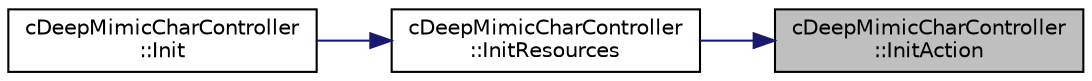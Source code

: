 digraph "cDeepMimicCharController::InitAction"
{
 // LATEX_PDF_SIZE
  edge [fontname="Helvetica",fontsize="10",labelfontname="Helvetica",labelfontsize="10"];
  node [fontname="Helvetica",fontsize="10",shape=record];
  rankdir="RL";
  Node1 [label="cDeepMimicCharController\l::InitAction",height=0.2,width=0.4,color="black", fillcolor="grey75", style="filled", fontcolor="black",tooltip=" "];
  Node1 -> Node2 [dir="back",color="midnightblue",fontsize="10",style="solid",fontname="Helvetica"];
  Node2 [label="cDeepMimicCharController\l::InitResources",height=0.2,width=0.4,color="black", fillcolor="white", style="filled",URL="$classc_deep_mimic_char_controller.html#a7bed5342963d0929537af54ba7e6a991",tooltip=" "];
  Node2 -> Node3 [dir="back",color="midnightblue",fontsize="10",style="solid",fontname="Helvetica"];
  Node3 [label="cDeepMimicCharController\l::Init",height=0.2,width=0.4,color="black", fillcolor="white", style="filled",URL="$classc_deep_mimic_char_controller.html#aa78b3762829347f7638d6e739f0f043a",tooltip=" "];
}
